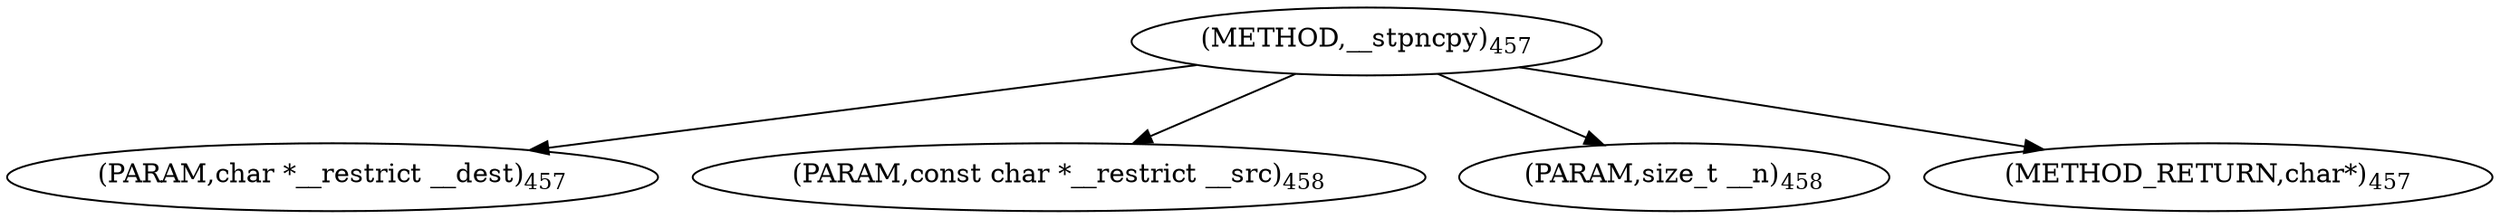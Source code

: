 digraph "__stpncpy" {  
"99012" [label = <(METHOD,__stpncpy)<SUB>457</SUB>> ]
"99013" [label = <(PARAM,char *__restrict __dest)<SUB>457</SUB>> ]
"99014" [label = <(PARAM,const char *__restrict __src)<SUB>458</SUB>> ]
"99015" [label = <(PARAM,size_t __n)<SUB>458</SUB>> ]
"99016" [label = <(METHOD_RETURN,char*)<SUB>457</SUB>> ]
  "99012" -> "99013" 
  "99012" -> "99014" 
  "99012" -> "99015" 
  "99012" -> "99016" 
}
